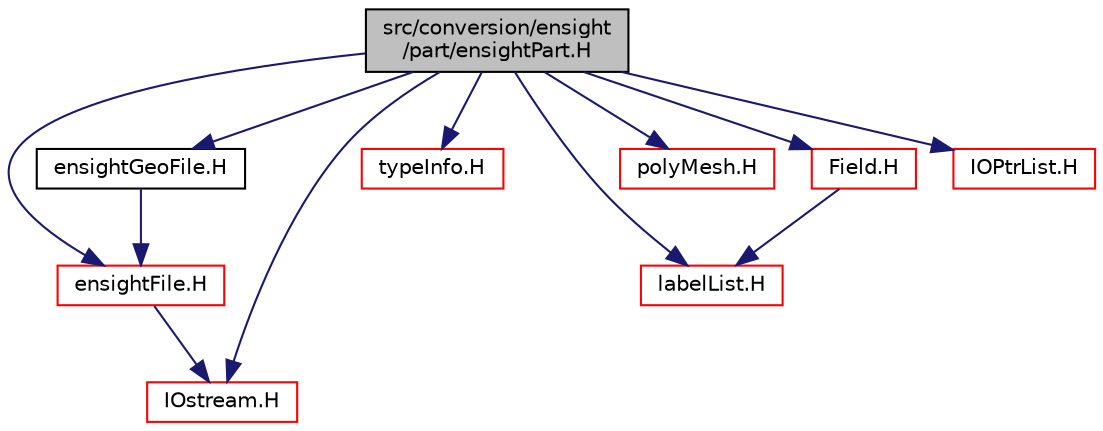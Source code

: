 digraph "src/conversion/ensight/part/ensightPart.H"
{
  bgcolor="transparent";
  edge [fontname="Helvetica",fontsize="10",labelfontname="Helvetica",labelfontsize="10"];
  node [fontname="Helvetica",fontsize="10",shape=record];
  Node0 [label="src/conversion/ensight\l/part/ensightPart.H",height=0.2,width=0.4,color="black", fillcolor="grey75", style="filled", fontcolor="black"];
  Node0 -> Node1 [color="midnightblue",fontsize="10",style="solid",fontname="Helvetica"];
  Node1 [label="ensightFile.H",height=0.2,width=0.4,color="red",URL="$a00140.html"];
  Node1 -> Node5 [color="midnightblue",fontsize="10",style="solid",fontname="Helvetica"];
  Node5 [label="IOstream.H",height=0.2,width=0.4,color="red",URL="$a09812.html"];
  Node0 -> Node50 [color="midnightblue",fontsize="10",style="solid",fontname="Helvetica"];
  Node50 [label="ensightGeoFile.H",height=0.2,width=0.4,color="black",URL="$a00146.html"];
  Node50 -> Node1 [color="midnightblue",fontsize="10",style="solid",fontname="Helvetica"];
  Node0 -> Node51 [color="midnightblue",fontsize="10",style="solid",fontname="Helvetica"];
  Node51 [label="typeInfo.H",height=0.2,width=0.4,color="red",URL="$a10055.html"];
  Node0 -> Node56 [color="midnightblue",fontsize="10",style="solid",fontname="Helvetica"];
  Node56 [label="labelList.H",height=0.2,width=0.4,color="red",URL="$a13154.html"];
  Node0 -> Node71 [color="midnightblue",fontsize="10",style="solid",fontname="Helvetica"];
  Node71 [label="polyMesh.H",height=0.2,width=0.4,color="red",URL="$a12398.html"];
  Node0 -> Node116 [color="midnightblue",fontsize="10",style="solid",fontname="Helvetica"];
  Node116 [label="Field.H",height=0.2,width=0.4,color="red",URL="$a10289.html"];
  Node116 -> Node56 [color="midnightblue",fontsize="10",style="solid",fontname="Helvetica"];
  Node0 -> Node239 [color="midnightblue",fontsize="10",style="solid",fontname="Helvetica"];
  Node239 [label="IOPtrList.H",height=0.2,width=0.4,color="red",URL="$a09779.html"];
  Node0 -> Node5 [color="midnightblue",fontsize="10",style="solid",fontname="Helvetica"];
}

